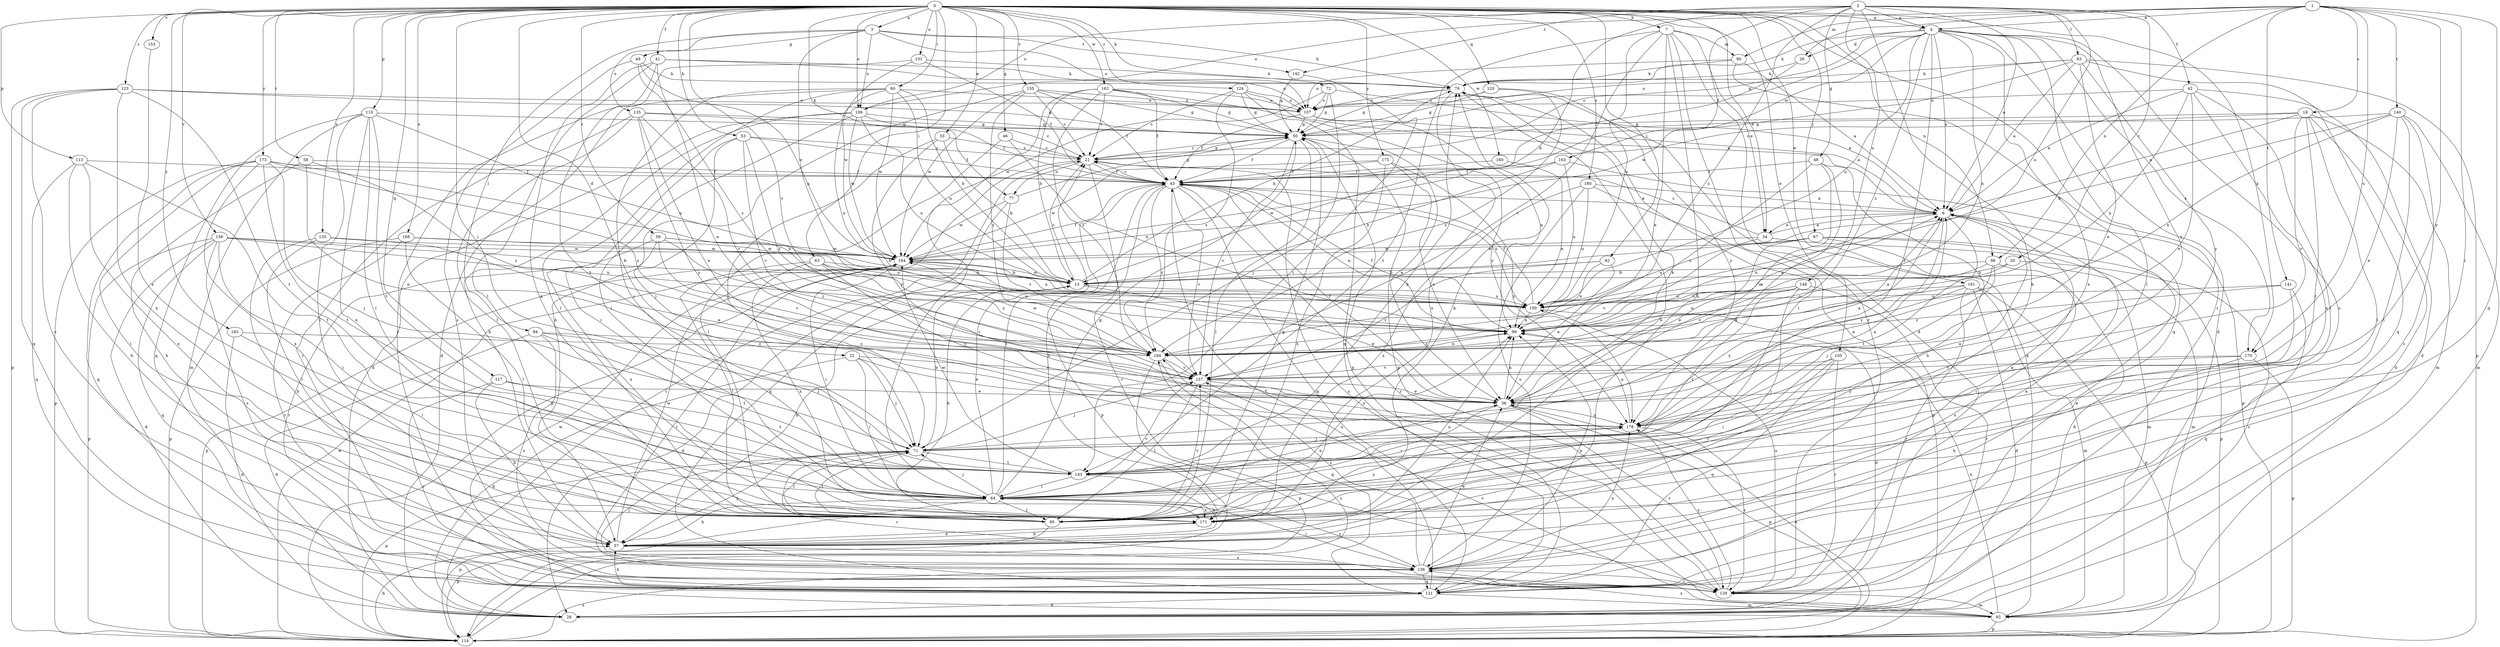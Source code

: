strict digraph  {
0;
1;
2;
3;
4;
6;
7;
13;
18;
20;
21;
22;
26;
28;
33;
34;
36;
41;
42;
43;
46;
48;
49;
50;
53;
57;
58;
59;
60;
62;
63;
64;
67;
71;
72;
77;
78;
83;
84;
85;
90;
92;
98;
99;
101;
105;
106;
107;
110;
113;
114;
117;
120;
121;
123;
124;
129;
133;
135;
136;
140;
141;
142;
143;
148;
150;
153;
155;
156;
157;
160;
161;
162;
163;
164;
168;
170;
171;
173;
175;
178;
180;
183;
184;
0 -> 3  [label=a];
0 -> 4  [label=a];
0 -> 7  [label=b];
0 -> 22  [label=d];
0 -> 33  [label=e];
0 -> 34  [label=e];
0 -> 41  [label=f];
0 -> 46  [label=g];
0 -> 53  [label=h];
0 -> 58  [label=i];
0 -> 59  [label=i];
0 -> 60  [label=i];
0 -> 62  [label=i];
0 -> 63  [label=i];
0 -> 67  [label=j];
0 -> 71  [label=j];
0 -> 72  [label=k];
0 -> 77  [label=k];
0 -> 98  [label=n];
0 -> 101  [label=o];
0 -> 105  [label=o];
0 -> 106  [label=o];
0 -> 110  [label=p];
0 -> 113  [label=p];
0 -> 117  [label=q];
0 -> 120  [label=q];
0 -> 123  [label=r];
0 -> 124  [label=r];
0 -> 129  [label=r];
0 -> 133  [label=s];
0 -> 153  [label=v];
0 -> 155  [label=v];
0 -> 156  [label=v];
0 -> 157  [label=v];
0 -> 160  [label=w];
0 -> 161  [label=w];
0 -> 162  [label=w];
0 -> 168  [label=x];
0 -> 170  [label=x];
0 -> 173  [label=y];
0 -> 175  [label=y];
0 -> 180  [label=z];
0 -> 183  [label=z];
1 -> 4  [label=a];
1 -> 18  [label=c];
1 -> 26  [label=d];
1 -> 64  [label=i];
1 -> 90  [label=m];
1 -> 98  [label=n];
1 -> 106  [label=o];
1 -> 121  [label=q];
1 -> 140  [label=t];
1 -> 141  [label=t];
1 -> 170  [label=x];
1 -> 178  [label=y];
2 -> 4  [label=a];
2 -> 6  [label=a];
2 -> 13  [label=b];
2 -> 20  [label=c];
2 -> 42  [label=f];
2 -> 43  [label=f];
2 -> 48  [label=g];
2 -> 57  [label=h];
2 -> 83  [label=l];
2 -> 106  [label=o];
2 -> 142  [label=t];
2 -> 148  [label=u];
2 -> 150  [label=u];
2 -> 184  [label=z];
3 -> 49  [label=g];
3 -> 78  [label=k];
3 -> 84  [label=l];
3 -> 99  [label=n];
3 -> 106  [label=o];
3 -> 107  [label=o];
3 -> 135  [label=s];
3 -> 142  [label=t];
4 -> 6  [label=a];
4 -> 21  [label=c];
4 -> 26  [label=d];
4 -> 28  [label=d];
4 -> 50  [label=g];
4 -> 78  [label=k];
4 -> 85  [label=l];
4 -> 99  [label=n];
4 -> 136  [label=s];
4 -> 143  [label=t];
4 -> 150  [label=u];
4 -> 163  [label=w];
4 -> 170  [label=x];
4 -> 171  [label=x];
4 -> 178  [label=y];
4 -> 184  [label=z];
6 -> 34  [label=e];
6 -> 99  [label=n];
6 -> 143  [label=t];
6 -> 178  [label=y];
7 -> 28  [label=d];
7 -> 34  [label=e];
7 -> 36  [label=e];
7 -> 57  [label=h];
7 -> 90  [label=m];
7 -> 129  [label=r];
7 -> 143  [label=t];
7 -> 150  [label=u];
7 -> 157  [label=v];
13 -> 21  [label=c];
13 -> 28  [label=d];
13 -> 36  [label=e];
13 -> 57  [label=h];
13 -> 78  [label=k];
13 -> 150  [label=u];
13 -> 164  [label=w];
18 -> 6  [label=a];
18 -> 21  [label=c];
18 -> 28  [label=d];
18 -> 50  [label=g];
18 -> 85  [label=l];
18 -> 92  [label=m];
18 -> 143  [label=t];
18 -> 157  [label=v];
20 -> 13  [label=b];
20 -> 129  [label=r];
20 -> 150  [label=u];
21 -> 43  [label=f];
21 -> 50  [label=g];
21 -> 114  [label=p];
21 -> 129  [label=r];
21 -> 77  [label=n];
22 -> 28  [label=d];
22 -> 36  [label=e];
22 -> 64  [label=i];
22 -> 71  [label=j];
22 -> 157  [label=v];
26 -> 43  [label=f];
26 -> 78  [label=k];
28 -> 21  [label=c];
33 -> 13  [label=b];
33 -> 21  [label=c];
33 -> 71  [label=j];
33 -> 178  [label=y];
34 -> 6  [label=a];
34 -> 21  [label=c];
34 -> 92  [label=m];
34 -> 157  [label=v];
34 -> 164  [label=w];
36 -> 6  [label=a];
36 -> 43  [label=f];
36 -> 64  [label=i];
36 -> 99  [label=n];
36 -> 114  [label=p];
36 -> 129  [label=r];
36 -> 178  [label=y];
41 -> 36  [label=e];
41 -> 78  [label=k];
41 -> 85  [label=l];
41 -> 107  [label=o];
41 -> 143  [label=t];
41 -> 171  [label=x];
42 -> 6  [label=a];
42 -> 28  [label=d];
42 -> 36  [label=e];
42 -> 85  [label=l];
42 -> 99  [label=n];
42 -> 107  [label=o];
42 -> 171  [label=x];
43 -> 6  [label=a];
43 -> 21  [label=c];
43 -> 99  [label=n];
43 -> 114  [label=p];
43 -> 121  [label=q];
43 -> 129  [label=r];
43 -> 150  [label=u];
43 -> 157  [label=v];
43 -> 171  [label=x];
43 -> 184  [label=z];
46 -> 21  [label=c];
46 -> 85  [label=l];
46 -> 99  [label=n];
48 -> 36  [label=e];
48 -> 43  [label=f];
48 -> 57  [label=h];
48 -> 143  [label=t];
48 -> 184  [label=z];
49 -> 78  [label=k];
49 -> 136  [label=s];
49 -> 164  [label=w];
49 -> 184  [label=z];
50 -> 21  [label=c];
50 -> 36  [label=e];
50 -> 43  [label=f];
50 -> 85  [label=l];
50 -> 157  [label=v];
53 -> 21  [label=c];
53 -> 43  [label=f];
53 -> 64  [label=i];
53 -> 71  [label=j];
53 -> 157  [label=v];
53 -> 184  [label=z];
57 -> 71  [label=j];
57 -> 136  [label=s];
57 -> 164  [label=w];
57 -> 171  [label=x];
58 -> 36  [label=e];
58 -> 43  [label=f];
58 -> 57  [label=h];
58 -> 184  [label=z];
59 -> 13  [label=b];
59 -> 129  [label=r];
59 -> 157  [label=v];
59 -> 164  [label=w];
59 -> 171  [label=x];
59 -> 184  [label=z];
60 -> 13  [label=b];
60 -> 28  [label=d];
60 -> 64  [label=i];
60 -> 85  [label=l];
60 -> 99  [label=n];
60 -> 107  [label=o];
60 -> 150  [label=u];
60 -> 164  [label=w];
62 -> 13  [label=b];
62 -> 36  [label=e];
62 -> 99  [label=n];
62 -> 157  [label=v];
63 -> 13  [label=b];
63 -> 85  [label=l];
63 -> 99  [label=n];
63 -> 171  [label=x];
63 -> 178  [label=y];
63 -> 184  [label=z];
64 -> 21  [label=c];
64 -> 36  [label=e];
64 -> 43  [label=f];
64 -> 50  [label=g];
64 -> 57  [label=h];
64 -> 71  [label=j];
64 -> 85  [label=l];
64 -> 114  [label=p];
64 -> 136  [label=s];
64 -> 157  [label=v];
64 -> 171  [label=x];
67 -> 28  [label=d];
67 -> 36  [label=e];
67 -> 92  [label=m];
67 -> 114  [label=p];
67 -> 150  [label=u];
67 -> 164  [label=w];
71 -> 6  [label=a];
71 -> 13  [label=b];
71 -> 78  [label=k];
71 -> 85  [label=l];
71 -> 114  [label=p];
71 -> 129  [label=r];
71 -> 143  [label=t];
72 -> 6  [label=a];
72 -> 50  [label=g];
72 -> 71  [label=j];
72 -> 107  [label=o];
72 -> 164  [label=w];
77 -> 50  [label=g];
77 -> 121  [label=q];
77 -> 157  [label=v];
77 -> 164  [label=w];
78 -> 50  [label=g];
78 -> 57  [label=h];
78 -> 85  [label=l];
78 -> 107  [label=o];
78 -> 171  [label=x];
83 -> 6  [label=a];
83 -> 36  [label=e];
83 -> 78  [label=k];
83 -> 107  [label=o];
83 -> 114  [label=p];
83 -> 121  [label=q];
83 -> 164  [label=w];
83 -> 178  [label=y];
84 -> 28  [label=d];
84 -> 71  [label=j];
84 -> 136  [label=s];
84 -> 143  [label=t];
84 -> 184  [label=z];
85 -> 13  [label=b];
85 -> 50  [label=g];
85 -> 71  [label=j];
85 -> 99  [label=n];
85 -> 114  [label=p];
85 -> 157  [label=v];
85 -> 178  [label=y];
90 -> 6  [label=a];
90 -> 78  [label=k];
90 -> 107  [label=o];
90 -> 121  [label=q];
92 -> 21  [label=c];
92 -> 78  [label=k];
92 -> 99  [label=n];
92 -> 114  [label=p];
92 -> 136  [label=s];
92 -> 157  [label=v];
98 -> 13  [label=b];
98 -> 36  [label=e];
98 -> 71  [label=j];
98 -> 99  [label=n];
98 -> 136  [label=s];
99 -> 6  [label=a];
99 -> 43  [label=f];
99 -> 184  [label=z];
101 -> 43  [label=f];
101 -> 78  [label=k];
101 -> 129  [label=r];
101 -> 164  [label=w];
105 -> 64  [label=i];
105 -> 85  [label=l];
105 -> 121  [label=q];
105 -> 129  [label=r];
105 -> 157  [label=v];
106 -> 28  [label=d];
106 -> 43  [label=f];
106 -> 50  [label=g];
106 -> 57  [label=h];
106 -> 64  [label=i];
106 -> 150  [label=u];
106 -> 164  [label=w];
107 -> 6  [label=a];
107 -> 43  [label=f];
107 -> 50  [label=g];
107 -> 99  [label=n];
110 -> 50  [label=g];
110 -> 64  [label=i];
110 -> 85  [label=l];
110 -> 92  [label=m];
110 -> 121  [label=q];
110 -> 143  [label=t];
110 -> 150  [label=u];
110 -> 171  [label=x];
113 -> 43  [label=f];
113 -> 57  [label=h];
113 -> 121  [label=q];
113 -> 143  [label=t];
113 -> 171  [label=x];
114 -> 36  [label=e];
114 -> 57  [label=h];
114 -> 136  [label=s];
114 -> 164  [label=w];
114 -> 184  [label=z];
117 -> 36  [label=e];
117 -> 57  [label=h];
117 -> 129  [label=r];
117 -> 143  [label=t];
120 -> 50  [label=g];
120 -> 107  [label=o];
120 -> 178  [label=y];
120 -> 184  [label=z];
121 -> 6  [label=a];
121 -> 28  [label=d];
121 -> 43  [label=f];
121 -> 50  [label=g];
121 -> 57  [label=h];
121 -> 92  [label=m];
121 -> 164  [label=w];
123 -> 50  [label=g];
123 -> 107  [label=o];
123 -> 114  [label=p];
123 -> 121  [label=q];
123 -> 136  [label=s];
123 -> 143  [label=t];
123 -> 171  [label=x];
124 -> 21  [label=c];
124 -> 50  [label=g];
124 -> 107  [label=o];
124 -> 121  [label=q];
124 -> 178  [label=y];
124 -> 184  [label=z];
129 -> 50  [label=g];
129 -> 92  [label=m];
129 -> 150  [label=u];
129 -> 178  [label=y];
133 -> 36  [label=e];
133 -> 57  [label=h];
133 -> 85  [label=l];
133 -> 164  [label=w];
135 -> 21  [label=c];
135 -> 36  [label=e];
135 -> 50  [label=g];
135 -> 85  [label=l];
135 -> 129  [label=r];
135 -> 157  [label=v];
135 -> 178  [label=y];
136 -> 6  [label=a];
136 -> 36  [label=e];
136 -> 64  [label=i];
136 -> 71  [label=j];
136 -> 99  [label=n];
136 -> 121  [label=q];
136 -> 129  [label=r];
136 -> 178  [label=y];
136 -> 184  [label=z];
140 -> 13  [label=b];
140 -> 36  [label=e];
140 -> 50  [label=g];
140 -> 85  [label=l];
140 -> 92  [label=m];
140 -> 99  [label=n];
140 -> 136  [label=s];
141 -> 64  [label=i];
141 -> 121  [label=q];
141 -> 150  [label=u];
141 -> 184  [label=z];
142 -> 50  [label=g];
142 -> 143  [label=t];
143 -> 6  [label=a];
143 -> 57  [label=h];
143 -> 64  [label=i];
143 -> 78  [label=k];
143 -> 164  [label=w];
148 -> 64  [label=i];
148 -> 99  [label=n];
148 -> 129  [label=r];
148 -> 143  [label=t];
148 -> 150  [label=u];
148 -> 184  [label=z];
150 -> 28  [label=d];
150 -> 43  [label=f];
150 -> 99  [label=n];
153 -> 171  [label=x];
155 -> 21  [label=c];
155 -> 43  [label=f];
155 -> 50  [label=g];
155 -> 57  [label=h];
155 -> 107  [label=o];
155 -> 164  [label=w];
155 -> 184  [label=z];
156 -> 13  [label=b];
156 -> 28  [label=d];
156 -> 64  [label=i];
156 -> 114  [label=p];
156 -> 121  [label=q];
156 -> 136  [label=s];
156 -> 150  [label=u];
156 -> 164  [label=w];
157 -> 36  [label=e];
157 -> 71  [label=j];
157 -> 85  [label=l];
157 -> 178  [label=y];
160 -> 43  [label=f];
160 -> 99  [label=n];
161 -> 28  [label=d];
161 -> 92  [label=m];
161 -> 114  [label=p];
161 -> 129  [label=r];
161 -> 150  [label=u];
161 -> 178  [label=y];
161 -> 184  [label=z];
162 -> 6  [label=a];
162 -> 13  [label=b];
162 -> 21  [label=c];
162 -> 43  [label=f];
162 -> 50  [label=g];
162 -> 64  [label=i];
162 -> 107  [label=o];
162 -> 184  [label=z];
163 -> 13  [label=b];
163 -> 43  [label=f];
163 -> 114  [label=p];
163 -> 150  [label=u];
163 -> 164  [label=w];
164 -> 13  [label=b];
164 -> 43  [label=f];
164 -> 64  [label=i];
164 -> 114  [label=p];
164 -> 129  [label=r];
164 -> 150  [label=u];
168 -> 85  [label=l];
168 -> 114  [label=p];
168 -> 129  [label=r];
168 -> 150  [label=u];
168 -> 164  [label=w];
170 -> 57  [label=h];
170 -> 114  [label=p];
170 -> 157  [label=v];
170 -> 178  [label=y];
171 -> 6  [label=a];
171 -> 57  [label=h];
171 -> 78  [label=k];
171 -> 99  [label=n];
173 -> 43  [label=f];
173 -> 71  [label=j];
173 -> 85  [label=l];
173 -> 99  [label=n];
173 -> 114  [label=p];
173 -> 121  [label=q];
173 -> 143  [label=t];
173 -> 171  [label=x];
173 -> 184  [label=z];
175 -> 36  [label=e];
175 -> 43  [label=f];
175 -> 164  [label=w];
175 -> 171  [label=x];
175 -> 178  [label=y];
178 -> 71  [label=j];
178 -> 99  [label=n];
178 -> 129  [label=r];
180 -> 6  [label=a];
180 -> 114  [label=p];
180 -> 136  [label=s];
180 -> 150  [label=u];
180 -> 171  [label=x];
183 -> 28  [label=d];
183 -> 64  [label=i];
183 -> 184  [label=z];
184 -> 6  [label=a];
184 -> 99  [label=n];
184 -> 114  [label=p];
184 -> 121  [label=q];
184 -> 157  [label=v];
184 -> 164  [label=w];
}
